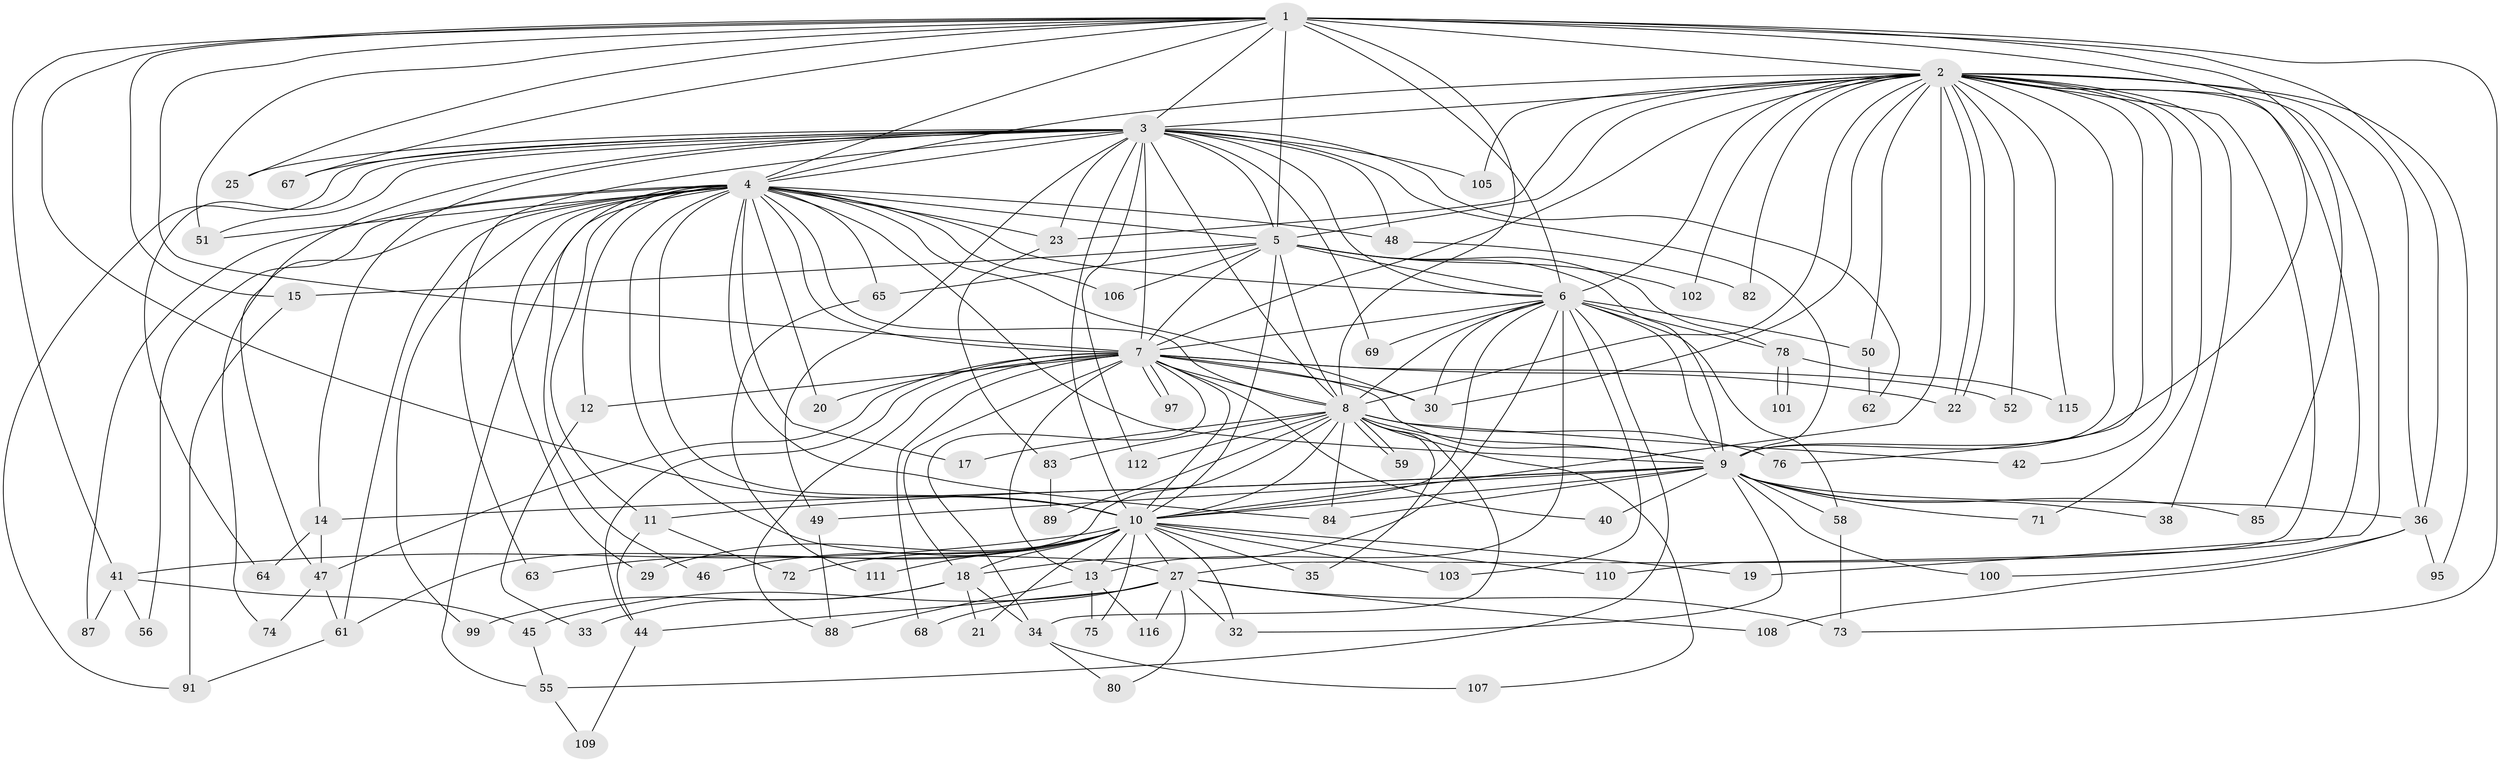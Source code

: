 // original degree distribution, {18: 0.008547008547008548, 29: 0.008547008547008548, 26: 0.008547008547008548, 31: 0.008547008547008548, 16: 0.008547008547008548, 19: 0.008547008547008548, 24: 0.02564102564102564, 21: 0.008547008547008548, 3: 0.24786324786324787, 4: 0.07692307692307693, 2: 0.5384615384615384, 7: 0.008547008547008548, 10: 0.008547008547008548, 5: 0.03418803418803419}
// Generated by graph-tools (version 1.1) at 2025/41/03/06/25 10:41:34]
// undirected, 89 vertices, 222 edges
graph export_dot {
graph [start="1"]
  node [color=gray90,style=filled];
  1 [super="+66"];
  2 [super="+60"];
  3 [super="+114"];
  4 [super="+117"];
  5 [super="+39"];
  6 [super="+90"];
  7 [super="+31"];
  8 [super="+24"];
  9 [super="+16"];
  10 [super="+93"];
  11 [super="+70"];
  12;
  13 [super="+54"];
  14 [super="+57"];
  15;
  17;
  18 [super="+28"];
  19;
  20;
  21;
  22 [super="+77"];
  23 [super="+26"];
  25;
  27 [super="+37"];
  29;
  30 [super="+53"];
  32;
  33;
  34 [super="+43"];
  35;
  36 [super="+79"];
  38;
  40;
  41;
  42;
  44;
  45;
  46;
  47;
  48;
  49 [super="+86"];
  50;
  51 [super="+104"];
  52;
  55 [super="+92"];
  56;
  58;
  59;
  61 [super="+81"];
  62;
  63;
  64;
  65;
  67;
  68;
  69;
  71;
  72;
  73 [super="+96"];
  74;
  75;
  76;
  78;
  80;
  82;
  83;
  84 [super="+113"];
  85;
  87;
  88 [super="+98"];
  89;
  91 [super="+94"];
  95;
  97;
  99;
  100;
  101;
  102;
  103;
  105;
  106;
  107;
  108;
  109;
  110;
  111;
  112;
  115;
  116;
  1 -- 2 [weight=2];
  1 -- 3;
  1 -- 4;
  1 -- 5;
  1 -- 6;
  1 -- 7;
  1 -- 8;
  1 -- 9;
  1 -- 10;
  1 -- 15;
  1 -- 25;
  1 -- 36;
  1 -- 41;
  1 -- 51;
  1 -- 67;
  1 -- 85;
  1 -- 73;
  2 -- 3;
  2 -- 4;
  2 -- 5;
  2 -- 6;
  2 -- 7;
  2 -- 8;
  2 -- 9;
  2 -- 10;
  2 -- 19;
  2 -- 22;
  2 -- 22;
  2 -- 23;
  2 -- 27;
  2 -- 38;
  2 -- 42;
  2 -- 50;
  2 -- 52;
  2 -- 71;
  2 -- 76;
  2 -- 82;
  2 -- 95;
  2 -- 102;
  2 -- 105;
  2 -- 110;
  2 -- 115;
  2 -- 36;
  2 -- 30;
  3 -- 4;
  3 -- 5 [weight=2];
  3 -- 6;
  3 -- 7;
  3 -- 8 [weight=2];
  3 -- 9;
  3 -- 10;
  3 -- 14;
  3 -- 25;
  3 -- 47;
  3 -- 48;
  3 -- 49;
  3 -- 62;
  3 -- 63;
  3 -- 64;
  3 -- 67;
  3 -- 69;
  3 -- 105;
  3 -- 112;
  3 -- 91;
  3 -- 23;
  3 -- 51;
  4 -- 5;
  4 -- 6;
  4 -- 7;
  4 -- 8;
  4 -- 9;
  4 -- 10;
  4 -- 11;
  4 -- 12;
  4 -- 17;
  4 -- 20;
  4 -- 23;
  4 -- 27;
  4 -- 29;
  4 -- 30;
  4 -- 46;
  4 -- 48;
  4 -- 51;
  4 -- 55;
  4 -- 56;
  4 -- 65;
  4 -- 74;
  4 -- 87;
  4 -- 99;
  4 -- 106;
  4 -- 61;
  4 -- 84;
  5 -- 6;
  5 -- 7;
  5 -- 8 [weight=2];
  5 -- 9;
  5 -- 10;
  5 -- 15;
  5 -- 65;
  5 -- 78;
  5 -- 102;
  5 -- 106;
  6 -- 7;
  6 -- 8;
  6 -- 9;
  6 -- 10;
  6 -- 13;
  6 -- 18;
  6 -- 50;
  6 -- 58 [weight=2];
  6 -- 69;
  6 -- 78;
  6 -- 103;
  6 -- 55;
  6 -- 30;
  7 -- 8;
  7 -- 9;
  7 -- 10;
  7 -- 12;
  7 -- 18;
  7 -- 20;
  7 -- 30;
  7 -- 34;
  7 -- 40;
  7 -- 44;
  7 -- 47;
  7 -- 68;
  7 -- 97;
  7 -- 97;
  7 -- 88;
  7 -- 52;
  7 -- 13;
  7 -- 22;
  8 -- 9 [weight=2];
  8 -- 10;
  8 -- 17;
  8 -- 34;
  8 -- 35;
  8 -- 42;
  8 -- 59;
  8 -- 59;
  8 -- 61;
  8 -- 76;
  8 -- 83;
  8 -- 84;
  8 -- 89;
  8 -- 112;
  8 -- 107;
  9 -- 10;
  9 -- 11;
  9 -- 14;
  9 -- 32;
  9 -- 36;
  9 -- 38;
  9 -- 49 [weight=2];
  9 -- 58;
  9 -- 71;
  9 -- 84;
  9 -- 85;
  9 -- 40;
  9 -- 100;
  10 -- 13;
  10 -- 19;
  10 -- 21;
  10 -- 29;
  10 -- 32;
  10 -- 35;
  10 -- 41;
  10 -- 46;
  10 -- 63;
  10 -- 72;
  10 -- 75;
  10 -- 110;
  10 -- 111;
  10 -- 27;
  10 -- 103;
  10 -- 18;
  11 -- 72;
  11 -- 44;
  12 -- 33;
  13 -- 75;
  13 -- 116;
  13 -- 88;
  14 -- 64;
  14 -- 47;
  15 -- 91;
  18 -- 21;
  18 -- 33;
  18 -- 99;
  18 -- 34;
  23 -- 83;
  27 -- 44;
  27 -- 45;
  27 -- 73;
  27 -- 80;
  27 -- 108;
  27 -- 116;
  27 -- 32;
  27 -- 68;
  34 -- 107;
  34 -- 80;
  36 -- 100;
  36 -- 108;
  36 -- 95;
  41 -- 45;
  41 -- 56;
  41 -- 87;
  44 -- 109;
  45 -- 55;
  47 -- 61;
  47 -- 74;
  48 -- 82;
  49 -- 88;
  50 -- 62;
  55 -- 109;
  58 -- 73;
  61 -- 91;
  65 -- 111;
  78 -- 101;
  78 -- 101;
  78 -- 115;
  83 -- 89;
}
